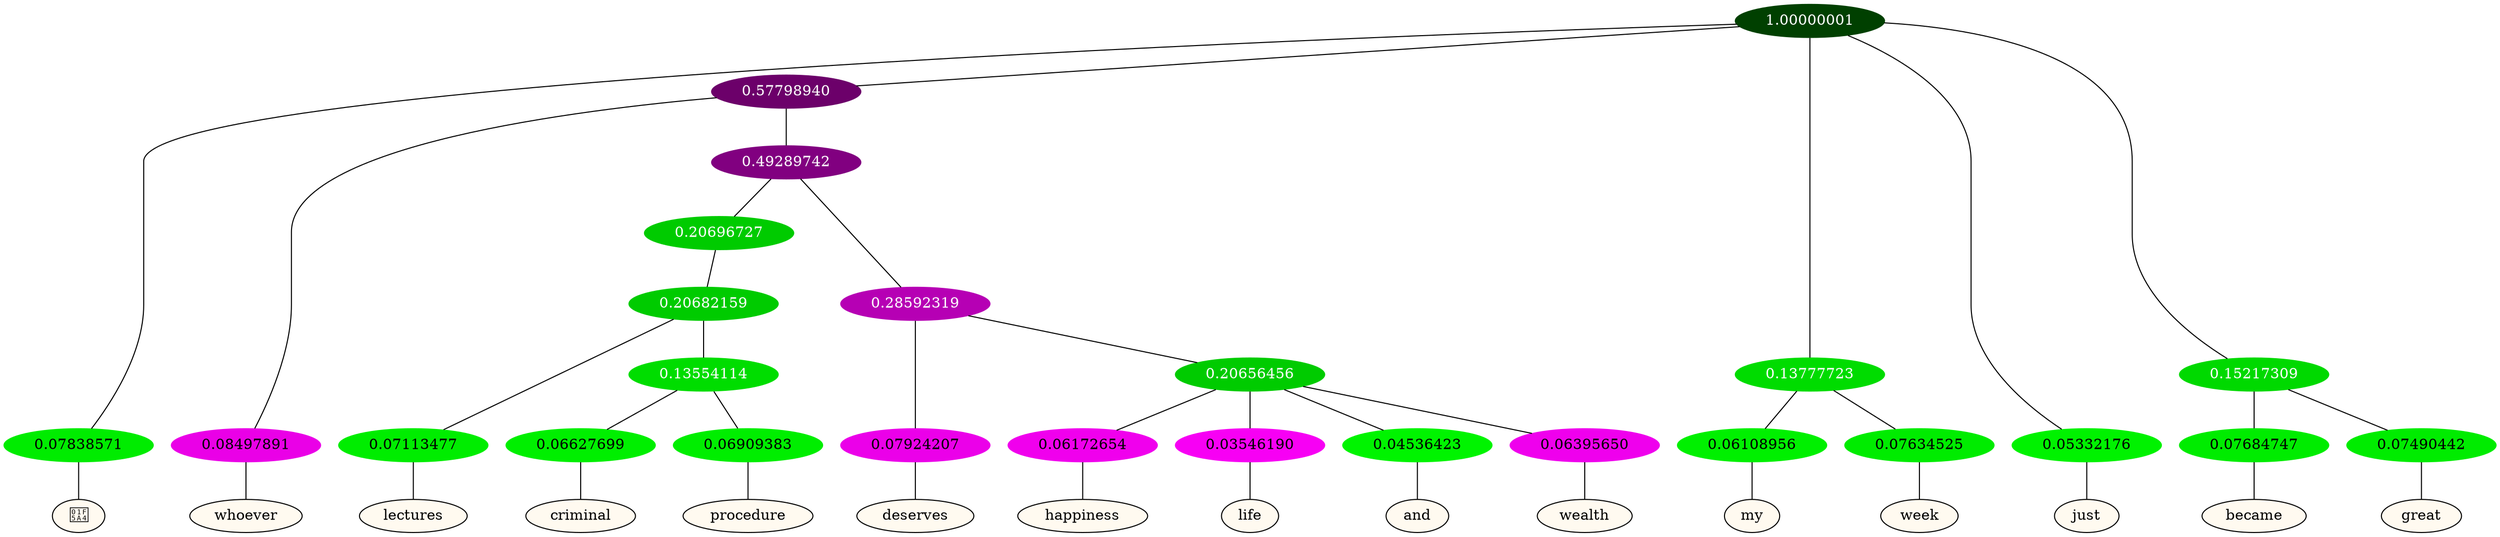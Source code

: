 graph {
	node [format=png height=0.15 nodesep=0.001 ordering=out overlap=prism overlap_scaling=0.01 ranksep=0.001 ratio=0.2 style=filled width=0.15]
	{
		rank=same
		a_w_1 [label="🖤" color=black fillcolor=floralwhite style="filled,solid"]
		a_w_6 [label=whoever color=black fillcolor=floralwhite style="filled,solid"]
		a_w_17 [label=lectures color=black fillcolor=floralwhite style="filled,solid"]
		a_w_23 [label=criminal color=black fillcolor=floralwhite style="filled,solid"]
		a_w_24 [label=procedure color=black fillcolor=floralwhite style="filled,solid"]
		a_w_15 [label=deserves color=black fillcolor=floralwhite style="filled,solid"]
		a_w_19 [label=happiness color=black fillcolor=floralwhite style="filled,solid"]
		a_w_20 [label=life color=black fillcolor=floralwhite style="filled,solid"]
		a_w_21 [label=and color=black fillcolor=floralwhite style="filled,solid"]
		a_w_22 [label=wealth color=black fillcolor=floralwhite style="filled,solid"]
		a_w_8 [label=my color=black fillcolor=floralwhite style="filled,solid"]
		a_w_9 [label=week color=black fillcolor=floralwhite style="filled,solid"]
		a_w_4 [label=just color=black fillcolor=floralwhite style="filled,solid"]
		a_w_10 [label=became color=black fillcolor=floralwhite style="filled,solid"]
		a_w_11 [label=great color=black fillcolor=floralwhite style="filled,solid"]
	}
	a_n_1 -- a_w_1
	a_n_6 -- a_w_6
	a_n_17 -- a_w_17
	a_n_23 -- a_w_23
	a_n_24 -- a_w_24
	a_n_15 -- a_w_15
	a_n_19 -- a_w_19
	a_n_20 -- a_w_20
	a_n_21 -- a_w_21
	a_n_22 -- a_w_22
	a_n_8 -- a_w_8
	a_n_9 -- a_w_9
	a_n_4 -- a_w_4
	a_n_10 -- a_w_10
	a_n_11 -- a_w_11
	{
		rank=same
		a_n_1 [label=0.07838571 color="0.334 1.000 0.922" fontcolor=black]
		a_n_6 [label=0.08497891 color="0.835 1.000 0.915" fontcolor=black]
		a_n_17 [label=0.07113477 color="0.334 1.000 0.929" fontcolor=black]
		a_n_23 [label=0.06627699 color="0.334 1.000 0.934" fontcolor=black]
		a_n_24 [label=0.06909383 color="0.334 1.000 0.931" fontcolor=black]
		a_n_15 [label=0.07924207 color="0.835 1.000 0.921" fontcolor=black]
		a_n_19 [label=0.06172654 color="0.835 1.000 0.938" fontcolor=black]
		a_n_20 [label=0.03546190 color="0.835 1.000 0.965" fontcolor=black]
		a_n_21 [label=0.04536423 color="0.334 1.000 0.955" fontcolor=black]
		a_n_22 [label=0.06395650 color="0.835 1.000 0.936" fontcolor=black]
		a_n_8 [label=0.06108956 color="0.334 1.000 0.939" fontcolor=black]
		a_n_9 [label=0.07634525 color="0.334 1.000 0.924" fontcolor=black]
		a_n_4 [label=0.05332176 color="0.334 1.000 0.947" fontcolor=black]
		a_n_10 [label=0.07684747 color="0.334 1.000 0.923" fontcolor=black]
		a_n_11 [label=0.07490442 color="0.334 1.000 0.925" fontcolor=black]
	}
	a_n_0 [label=1.00000001 color="0.334 1.000 0.250" fontcolor=grey99]
	a_n_0 -- a_n_1
	a_n_2 [label=0.57798940 color="0.835 1.000 0.422" fontcolor=grey99]
	a_n_0 -- a_n_2
	a_n_3 [label=0.13777723 color="0.334 1.000 0.862" fontcolor=grey99]
	a_n_0 -- a_n_3
	a_n_0 -- a_n_4
	a_n_5 [label=0.15217309 color="0.334 1.000 0.848" fontcolor=grey99]
	a_n_0 -- a_n_5
	a_n_2 -- a_n_6
	a_n_7 [label=0.49289742 color="0.835 1.000 0.507" fontcolor=grey99]
	a_n_2 -- a_n_7
	a_n_3 -- a_n_8
	a_n_3 -- a_n_9
	a_n_5 -- a_n_10
	a_n_5 -- a_n_11
	a_n_12 [label=0.20696727 color="0.334 1.000 0.793" fontcolor=grey99]
	a_n_7 -- a_n_12
	a_n_13 [label=0.28592319 color="0.835 1.000 0.714" fontcolor=grey99]
	a_n_7 -- a_n_13
	a_n_14 [label=0.20682159 color="0.334 1.000 0.793" fontcolor=grey99]
	a_n_12 -- a_n_14
	a_n_13 -- a_n_15
	a_n_16 [label=0.20656456 color="0.334 1.000 0.793" fontcolor=grey99]
	a_n_13 -- a_n_16
	a_n_14 -- a_n_17
	a_n_18 [label=0.13554114 color="0.334 1.000 0.864" fontcolor=grey99]
	a_n_14 -- a_n_18
	a_n_16 -- a_n_19
	a_n_16 -- a_n_20
	a_n_16 -- a_n_21
	a_n_16 -- a_n_22
	a_n_18 -- a_n_23
	a_n_18 -- a_n_24
}
